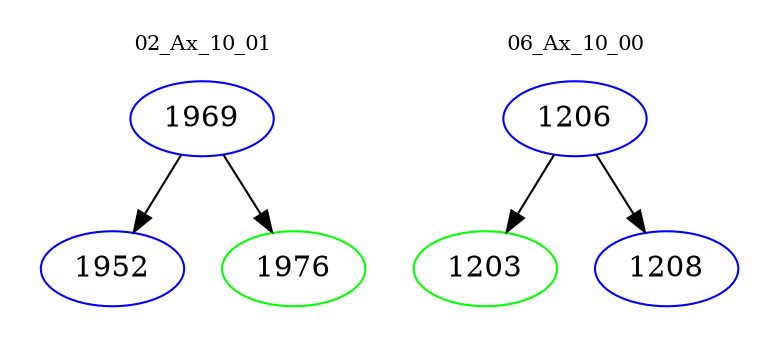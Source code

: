 digraph{
subgraph cluster_0 {
color = white
label = "02_Ax_10_01";
fontsize=10;
T0_1969 [label="1969", color="blue"]
T0_1969 -> T0_1952 [color="black"]
T0_1952 [label="1952", color="blue"]
T0_1969 -> T0_1976 [color="black"]
T0_1976 [label="1976", color="green"]
}
subgraph cluster_1 {
color = white
label = "06_Ax_10_00";
fontsize=10;
T1_1206 [label="1206", color="blue"]
T1_1206 -> T1_1203 [color="black"]
T1_1203 [label="1203", color="green"]
T1_1206 -> T1_1208 [color="black"]
T1_1208 [label="1208", color="blue"]
}
}
